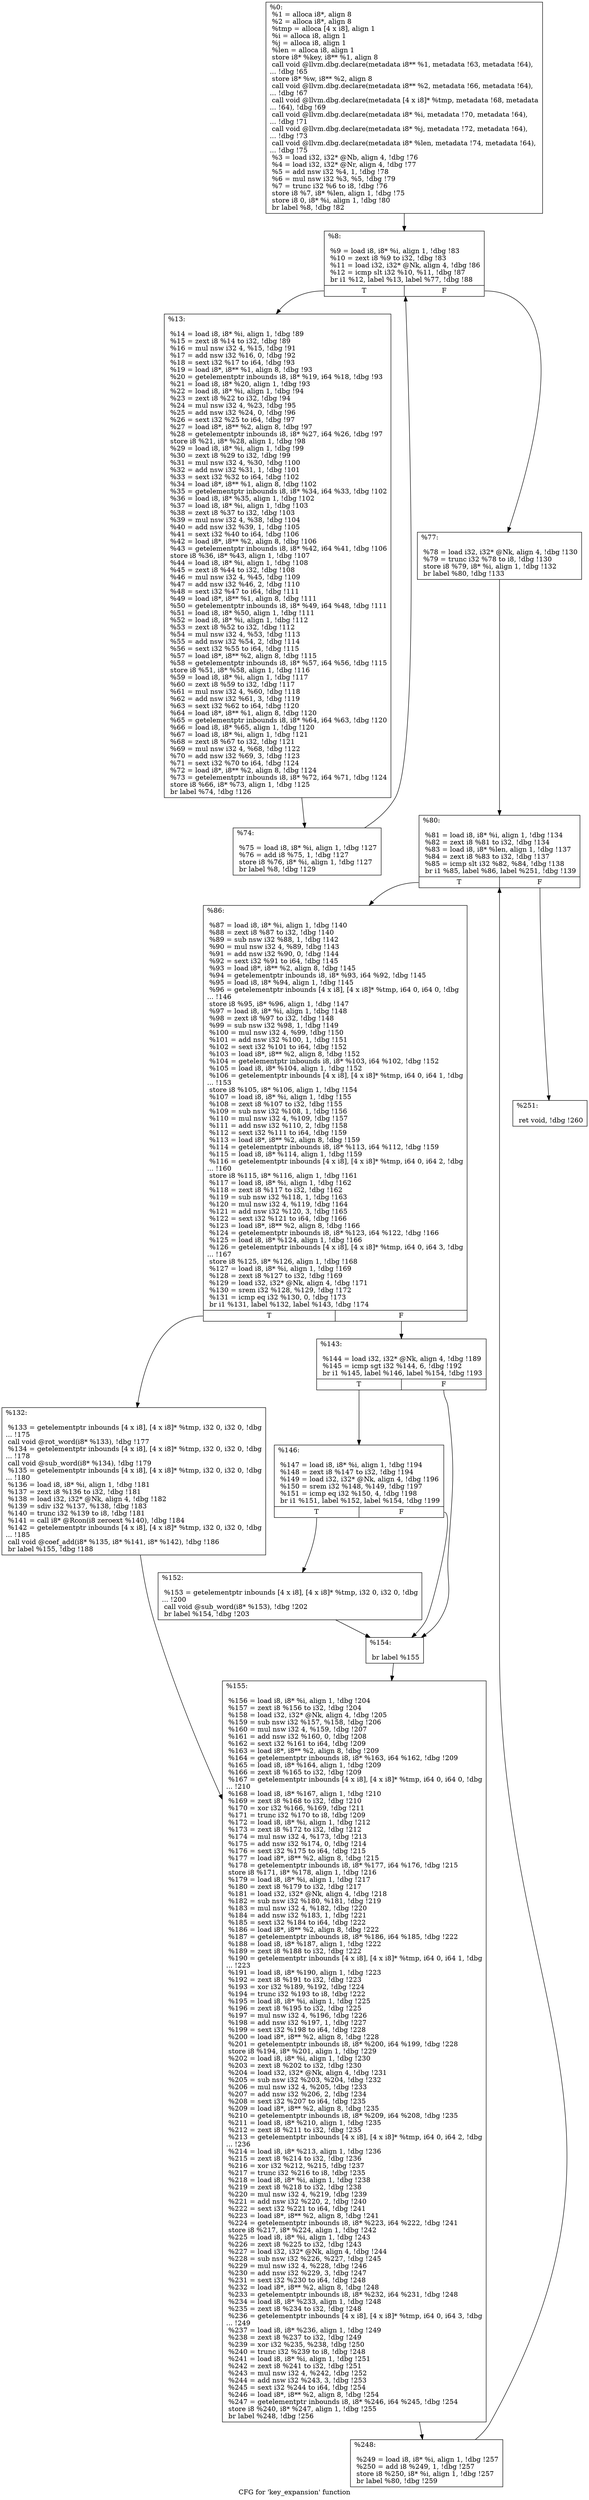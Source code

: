 digraph "CFG for 'key_expansion' function" {
	label="CFG for 'key_expansion' function";

	Node0x55ce628211f0 [shape=record,label="{%0:\l  %1 = alloca i8*, align 8\l  %2 = alloca i8*, align 8\l  %tmp = alloca [4 x i8], align 1\l  %i = alloca i8, align 1\l  %j = alloca i8, align 1\l  %len = alloca i8, align 1\l  store i8* %key, i8** %1, align 8\l  call void @llvm.dbg.declare(metadata i8** %1, metadata !63, metadata !64),\l... !dbg !65\l  store i8* %w, i8** %2, align 8\l  call void @llvm.dbg.declare(metadata i8** %2, metadata !66, metadata !64),\l... !dbg !67\l  call void @llvm.dbg.declare(metadata [4 x i8]* %tmp, metadata !68, metadata\l... !64), !dbg !69\l  call void @llvm.dbg.declare(metadata i8* %i, metadata !70, metadata !64),\l... !dbg !71\l  call void @llvm.dbg.declare(metadata i8* %j, metadata !72, metadata !64),\l... !dbg !73\l  call void @llvm.dbg.declare(metadata i8* %len, metadata !74, metadata !64),\l... !dbg !75\l  %3 = load i32, i32* @Nb, align 4, !dbg !76\l  %4 = load i32, i32* @Nr, align 4, !dbg !77\l  %5 = add nsw i32 %4, 1, !dbg !78\l  %6 = mul nsw i32 %3, %5, !dbg !79\l  %7 = trunc i32 %6 to i8, !dbg !76\l  store i8 %7, i8* %len, align 1, !dbg !75\l  store i8 0, i8* %i, align 1, !dbg !80\l  br label %8, !dbg !82\l}"];
	Node0x55ce628211f0 -> Node0x55ce62821240;
	Node0x55ce62821240 [shape=record,label="{%8:\l\l  %9 = load i8, i8* %i, align 1, !dbg !83\l  %10 = zext i8 %9 to i32, !dbg !83\l  %11 = load i32, i32* @Nk, align 4, !dbg !86\l  %12 = icmp slt i32 %10, %11, !dbg !87\l  br i1 %12, label %13, label %77, !dbg !88\l|{<s0>T|<s1>F}}"];
	Node0x55ce62821240:s0 -> Node0x55ce62821290;
	Node0x55ce62821240:s1 -> Node0x55ce62821330;
	Node0x55ce62821290 [shape=record,label="{%13:\l\l  %14 = load i8, i8* %i, align 1, !dbg !89\l  %15 = zext i8 %14 to i32, !dbg !89\l  %16 = mul nsw i32 4, %15, !dbg !91\l  %17 = add nsw i32 %16, 0, !dbg !92\l  %18 = sext i32 %17 to i64, !dbg !93\l  %19 = load i8*, i8** %1, align 8, !dbg !93\l  %20 = getelementptr inbounds i8, i8* %19, i64 %18, !dbg !93\l  %21 = load i8, i8* %20, align 1, !dbg !93\l  %22 = load i8, i8* %i, align 1, !dbg !94\l  %23 = zext i8 %22 to i32, !dbg !94\l  %24 = mul nsw i32 4, %23, !dbg !95\l  %25 = add nsw i32 %24, 0, !dbg !96\l  %26 = sext i32 %25 to i64, !dbg !97\l  %27 = load i8*, i8** %2, align 8, !dbg !97\l  %28 = getelementptr inbounds i8, i8* %27, i64 %26, !dbg !97\l  store i8 %21, i8* %28, align 1, !dbg !98\l  %29 = load i8, i8* %i, align 1, !dbg !99\l  %30 = zext i8 %29 to i32, !dbg !99\l  %31 = mul nsw i32 4, %30, !dbg !100\l  %32 = add nsw i32 %31, 1, !dbg !101\l  %33 = sext i32 %32 to i64, !dbg !102\l  %34 = load i8*, i8** %1, align 8, !dbg !102\l  %35 = getelementptr inbounds i8, i8* %34, i64 %33, !dbg !102\l  %36 = load i8, i8* %35, align 1, !dbg !102\l  %37 = load i8, i8* %i, align 1, !dbg !103\l  %38 = zext i8 %37 to i32, !dbg !103\l  %39 = mul nsw i32 4, %38, !dbg !104\l  %40 = add nsw i32 %39, 1, !dbg !105\l  %41 = sext i32 %40 to i64, !dbg !106\l  %42 = load i8*, i8** %2, align 8, !dbg !106\l  %43 = getelementptr inbounds i8, i8* %42, i64 %41, !dbg !106\l  store i8 %36, i8* %43, align 1, !dbg !107\l  %44 = load i8, i8* %i, align 1, !dbg !108\l  %45 = zext i8 %44 to i32, !dbg !108\l  %46 = mul nsw i32 4, %45, !dbg !109\l  %47 = add nsw i32 %46, 2, !dbg !110\l  %48 = sext i32 %47 to i64, !dbg !111\l  %49 = load i8*, i8** %1, align 8, !dbg !111\l  %50 = getelementptr inbounds i8, i8* %49, i64 %48, !dbg !111\l  %51 = load i8, i8* %50, align 1, !dbg !111\l  %52 = load i8, i8* %i, align 1, !dbg !112\l  %53 = zext i8 %52 to i32, !dbg !112\l  %54 = mul nsw i32 4, %53, !dbg !113\l  %55 = add nsw i32 %54, 2, !dbg !114\l  %56 = sext i32 %55 to i64, !dbg !115\l  %57 = load i8*, i8** %2, align 8, !dbg !115\l  %58 = getelementptr inbounds i8, i8* %57, i64 %56, !dbg !115\l  store i8 %51, i8* %58, align 1, !dbg !116\l  %59 = load i8, i8* %i, align 1, !dbg !117\l  %60 = zext i8 %59 to i32, !dbg !117\l  %61 = mul nsw i32 4, %60, !dbg !118\l  %62 = add nsw i32 %61, 3, !dbg !119\l  %63 = sext i32 %62 to i64, !dbg !120\l  %64 = load i8*, i8** %1, align 8, !dbg !120\l  %65 = getelementptr inbounds i8, i8* %64, i64 %63, !dbg !120\l  %66 = load i8, i8* %65, align 1, !dbg !120\l  %67 = load i8, i8* %i, align 1, !dbg !121\l  %68 = zext i8 %67 to i32, !dbg !121\l  %69 = mul nsw i32 4, %68, !dbg !122\l  %70 = add nsw i32 %69, 3, !dbg !123\l  %71 = sext i32 %70 to i64, !dbg !124\l  %72 = load i8*, i8** %2, align 8, !dbg !124\l  %73 = getelementptr inbounds i8, i8* %72, i64 %71, !dbg !124\l  store i8 %66, i8* %73, align 1, !dbg !125\l  br label %74, !dbg !126\l}"];
	Node0x55ce62821290 -> Node0x55ce628212e0;
	Node0x55ce628212e0 [shape=record,label="{%74:\l\l  %75 = load i8, i8* %i, align 1, !dbg !127\l  %76 = add i8 %75, 1, !dbg !127\l  store i8 %76, i8* %i, align 1, !dbg !127\l  br label %8, !dbg !129\l}"];
	Node0x55ce628212e0 -> Node0x55ce62821240;
	Node0x55ce62821330 [shape=record,label="{%77:\l\l  %78 = load i32, i32* @Nk, align 4, !dbg !130\l  %79 = trunc i32 %78 to i8, !dbg !130\l  store i8 %79, i8* %i, align 1, !dbg !132\l  br label %80, !dbg !133\l}"];
	Node0x55ce62821330 -> Node0x55ce62821380;
	Node0x55ce62821380 [shape=record,label="{%80:\l\l  %81 = load i8, i8* %i, align 1, !dbg !134\l  %82 = zext i8 %81 to i32, !dbg !134\l  %83 = load i8, i8* %len, align 1, !dbg !137\l  %84 = zext i8 %83 to i32, !dbg !137\l  %85 = icmp slt i32 %82, %84, !dbg !138\l  br i1 %85, label %86, label %251, !dbg !139\l|{<s0>T|<s1>F}}"];
	Node0x55ce62821380:s0 -> Node0x55ce628213d0;
	Node0x55ce62821380:s1 -> Node0x55ce62821650;
	Node0x55ce628213d0 [shape=record,label="{%86:\l\l  %87 = load i8, i8* %i, align 1, !dbg !140\l  %88 = zext i8 %87 to i32, !dbg !140\l  %89 = sub nsw i32 %88, 1, !dbg !142\l  %90 = mul nsw i32 4, %89, !dbg !143\l  %91 = add nsw i32 %90, 0, !dbg !144\l  %92 = sext i32 %91 to i64, !dbg !145\l  %93 = load i8*, i8** %2, align 8, !dbg !145\l  %94 = getelementptr inbounds i8, i8* %93, i64 %92, !dbg !145\l  %95 = load i8, i8* %94, align 1, !dbg !145\l  %96 = getelementptr inbounds [4 x i8], [4 x i8]* %tmp, i64 0, i64 0, !dbg\l... !146\l  store i8 %95, i8* %96, align 1, !dbg !147\l  %97 = load i8, i8* %i, align 1, !dbg !148\l  %98 = zext i8 %97 to i32, !dbg !148\l  %99 = sub nsw i32 %98, 1, !dbg !149\l  %100 = mul nsw i32 4, %99, !dbg !150\l  %101 = add nsw i32 %100, 1, !dbg !151\l  %102 = sext i32 %101 to i64, !dbg !152\l  %103 = load i8*, i8** %2, align 8, !dbg !152\l  %104 = getelementptr inbounds i8, i8* %103, i64 %102, !dbg !152\l  %105 = load i8, i8* %104, align 1, !dbg !152\l  %106 = getelementptr inbounds [4 x i8], [4 x i8]* %tmp, i64 0, i64 1, !dbg\l... !153\l  store i8 %105, i8* %106, align 1, !dbg !154\l  %107 = load i8, i8* %i, align 1, !dbg !155\l  %108 = zext i8 %107 to i32, !dbg !155\l  %109 = sub nsw i32 %108, 1, !dbg !156\l  %110 = mul nsw i32 4, %109, !dbg !157\l  %111 = add nsw i32 %110, 2, !dbg !158\l  %112 = sext i32 %111 to i64, !dbg !159\l  %113 = load i8*, i8** %2, align 8, !dbg !159\l  %114 = getelementptr inbounds i8, i8* %113, i64 %112, !dbg !159\l  %115 = load i8, i8* %114, align 1, !dbg !159\l  %116 = getelementptr inbounds [4 x i8], [4 x i8]* %tmp, i64 0, i64 2, !dbg\l... !160\l  store i8 %115, i8* %116, align 1, !dbg !161\l  %117 = load i8, i8* %i, align 1, !dbg !162\l  %118 = zext i8 %117 to i32, !dbg !162\l  %119 = sub nsw i32 %118, 1, !dbg !163\l  %120 = mul nsw i32 4, %119, !dbg !164\l  %121 = add nsw i32 %120, 3, !dbg !165\l  %122 = sext i32 %121 to i64, !dbg !166\l  %123 = load i8*, i8** %2, align 8, !dbg !166\l  %124 = getelementptr inbounds i8, i8* %123, i64 %122, !dbg !166\l  %125 = load i8, i8* %124, align 1, !dbg !166\l  %126 = getelementptr inbounds [4 x i8], [4 x i8]* %tmp, i64 0, i64 3, !dbg\l... !167\l  store i8 %125, i8* %126, align 1, !dbg !168\l  %127 = load i8, i8* %i, align 1, !dbg !169\l  %128 = zext i8 %127 to i32, !dbg !169\l  %129 = load i32, i32* @Nk, align 4, !dbg !171\l  %130 = srem i32 %128, %129, !dbg !172\l  %131 = icmp eq i32 %130, 0, !dbg !173\l  br i1 %131, label %132, label %143, !dbg !174\l|{<s0>T|<s1>F}}"];
	Node0x55ce628213d0:s0 -> Node0x55ce62821420;
	Node0x55ce628213d0:s1 -> Node0x55ce62821470;
	Node0x55ce62821420 [shape=record,label="{%132:\l\l  %133 = getelementptr inbounds [4 x i8], [4 x i8]* %tmp, i32 0, i32 0, !dbg\l... !175\l  call void @rot_word(i8* %133), !dbg !177\l  %134 = getelementptr inbounds [4 x i8], [4 x i8]* %tmp, i32 0, i32 0, !dbg\l... !178\l  call void @sub_word(i8* %134), !dbg !179\l  %135 = getelementptr inbounds [4 x i8], [4 x i8]* %tmp, i32 0, i32 0, !dbg\l... !180\l  %136 = load i8, i8* %i, align 1, !dbg !181\l  %137 = zext i8 %136 to i32, !dbg !181\l  %138 = load i32, i32* @Nk, align 4, !dbg !182\l  %139 = sdiv i32 %137, %138, !dbg !183\l  %140 = trunc i32 %139 to i8, !dbg !181\l  %141 = call i8* @Rcon(i8 zeroext %140), !dbg !184\l  %142 = getelementptr inbounds [4 x i8], [4 x i8]* %tmp, i32 0, i32 0, !dbg\l... !185\l  call void @coef_add(i8* %135, i8* %141, i8* %142), !dbg !186\l  br label %155, !dbg !188\l}"];
	Node0x55ce62821420 -> Node0x55ce628215b0;
	Node0x55ce62821470 [shape=record,label="{%143:\l\l  %144 = load i32, i32* @Nk, align 4, !dbg !189\l  %145 = icmp sgt i32 %144, 6, !dbg !192\l  br i1 %145, label %146, label %154, !dbg !193\l|{<s0>T|<s1>F}}"];
	Node0x55ce62821470:s0 -> Node0x55ce628214c0;
	Node0x55ce62821470:s1 -> Node0x55ce62821560;
	Node0x55ce628214c0 [shape=record,label="{%146:\l\l  %147 = load i8, i8* %i, align 1, !dbg !194\l  %148 = zext i8 %147 to i32, !dbg !194\l  %149 = load i32, i32* @Nk, align 4, !dbg !196\l  %150 = srem i32 %148, %149, !dbg !197\l  %151 = icmp eq i32 %150, 4, !dbg !198\l  br i1 %151, label %152, label %154, !dbg !199\l|{<s0>T|<s1>F}}"];
	Node0x55ce628214c0:s0 -> Node0x55ce62821510;
	Node0x55ce628214c0:s1 -> Node0x55ce62821560;
	Node0x55ce62821510 [shape=record,label="{%152:\l\l  %153 = getelementptr inbounds [4 x i8], [4 x i8]* %tmp, i32 0, i32 0, !dbg\l... !200\l  call void @sub_word(i8* %153), !dbg !202\l  br label %154, !dbg !203\l}"];
	Node0x55ce62821510 -> Node0x55ce62821560;
	Node0x55ce62821560 [shape=record,label="{%154:\l\l  br label %155\l}"];
	Node0x55ce62821560 -> Node0x55ce628215b0;
	Node0x55ce628215b0 [shape=record,label="{%155:\l\l  %156 = load i8, i8* %i, align 1, !dbg !204\l  %157 = zext i8 %156 to i32, !dbg !204\l  %158 = load i32, i32* @Nk, align 4, !dbg !205\l  %159 = sub nsw i32 %157, %158, !dbg !206\l  %160 = mul nsw i32 4, %159, !dbg !207\l  %161 = add nsw i32 %160, 0, !dbg !208\l  %162 = sext i32 %161 to i64, !dbg !209\l  %163 = load i8*, i8** %2, align 8, !dbg !209\l  %164 = getelementptr inbounds i8, i8* %163, i64 %162, !dbg !209\l  %165 = load i8, i8* %164, align 1, !dbg !209\l  %166 = zext i8 %165 to i32, !dbg !209\l  %167 = getelementptr inbounds [4 x i8], [4 x i8]* %tmp, i64 0, i64 0, !dbg\l... !210\l  %168 = load i8, i8* %167, align 1, !dbg !210\l  %169 = zext i8 %168 to i32, !dbg !210\l  %170 = xor i32 %166, %169, !dbg !211\l  %171 = trunc i32 %170 to i8, !dbg !209\l  %172 = load i8, i8* %i, align 1, !dbg !212\l  %173 = zext i8 %172 to i32, !dbg !212\l  %174 = mul nsw i32 4, %173, !dbg !213\l  %175 = add nsw i32 %174, 0, !dbg !214\l  %176 = sext i32 %175 to i64, !dbg !215\l  %177 = load i8*, i8** %2, align 8, !dbg !215\l  %178 = getelementptr inbounds i8, i8* %177, i64 %176, !dbg !215\l  store i8 %171, i8* %178, align 1, !dbg !216\l  %179 = load i8, i8* %i, align 1, !dbg !217\l  %180 = zext i8 %179 to i32, !dbg !217\l  %181 = load i32, i32* @Nk, align 4, !dbg !218\l  %182 = sub nsw i32 %180, %181, !dbg !219\l  %183 = mul nsw i32 4, %182, !dbg !220\l  %184 = add nsw i32 %183, 1, !dbg !221\l  %185 = sext i32 %184 to i64, !dbg !222\l  %186 = load i8*, i8** %2, align 8, !dbg !222\l  %187 = getelementptr inbounds i8, i8* %186, i64 %185, !dbg !222\l  %188 = load i8, i8* %187, align 1, !dbg !222\l  %189 = zext i8 %188 to i32, !dbg !222\l  %190 = getelementptr inbounds [4 x i8], [4 x i8]* %tmp, i64 0, i64 1, !dbg\l... !223\l  %191 = load i8, i8* %190, align 1, !dbg !223\l  %192 = zext i8 %191 to i32, !dbg !223\l  %193 = xor i32 %189, %192, !dbg !224\l  %194 = trunc i32 %193 to i8, !dbg !222\l  %195 = load i8, i8* %i, align 1, !dbg !225\l  %196 = zext i8 %195 to i32, !dbg !225\l  %197 = mul nsw i32 4, %196, !dbg !226\l  %198 = add nsw i32 %197, 1, !dbg !227\l  %199 = sext i32 %198 to i64, !dbg !228\l  %200 = load i8*, i8** %2, align 8, !dbg !228\l  %201 = getelementptr inbounds i8, i8* %200, i64 %199, !dbg !228\l  store i8 %194, i8* %201, align 1, !dbg !229\l  %202 = load i8, i8* %i, align 1, !dbg !230\l  %203 = zext i8 %202 to i32, !dbg !230\l  %204 = load i32, i32* @Nk, align 4, !dbg !231\l  %205 = sub nsw i32 %203, %204, !dbg !232\l  %206 = mul nsw i32 4, %205, !dbg !233\l  %207 = add nsw i32 %206, 2, !dbg !234\l  %208 = sext i32 %207 to i64, !dbg !235\l  %209 = load i8*, i8** %2, align 8, !dbg !235\l  %210 = getelementptr inbounds i8, i8* %209, i64 %208, !dbg !235\l  %211 = load i8, i8* %210, align 1, !dbg !235\l  %212 = zext i8 %211 to i32, !dbg !235\l  %213 = getelementptr inbounds [4 x i8], [4 x i8]* %tmp, i64 0, i64 2, !dbg\l... !236\l  %214 = load i8, i8* %213, align 1, !dbg !236\l  %215 = zext i8 %214 to i32, !dbg !236\l  %216 = xor i32 %212, %215, !dbg !237\l  %217 = trunc i32 %216 to i8, !dbg !235\l  %218 = load i8, i8* %i, align 1, !dbg !238\l  %219 = zext i8 %218 to i32, !dbg !238\l  %220 = mul nsw i32 4, %219, !dbg !239\l  %221 = add nsw i32 %220, 2, !dbg !240\l  %222 = sext i32 %221 to i64, !dbg !241\l  %223 = load i8*, i8** %2, align 8, !dbg !241\l  %224 = getelementptr inbounds i8, i8* %223, i64 %222, !dbg !241\l  store i8 %217, i8* %224, align 1, !dbg !242\l  %225 = load i8, i8* %i, align 1, !dbg !243\l  %226 = zext i8 %225 to i32, !dbg !243\l  %227 = load i32, i32* @Nk, align 4, !dbg !244\l  %228 = sub nsw i32 %226, %227, !dbg !245\l  %229 = mul nsw i32 4, %228, !dbg !246\l  %230 = add nsw i32 %229, 3, !dbg !247\l  %231 = sext i32 %230 to i64, !dbg !248\l  %232 = load i8*, i8** %2, align 8, !dbg !248\l  %233 = getelementptr inbounds i8, i8* %232, i64 %231, !dbg !248\l  %234 = load i8, i8* %233, align 1, !dbg !248\l  %235 = zext i8 %234 to i32, !dbg !248\l  %236 = getelementptr inbounds [4 x i8], [4 x i8]* %tmp, i64 0, i64 3, !dbg\l... !249\l  %237 = load i8, i8* %236, align 1, !dbg !249\l  %238 = zext i8 %237 to i32, !dbg !249\l  %239 = xor i32 %235, %238, !dbg !250\l  %240 = trunc i32 %239 to i8, !dbg !248\l  %241 = load i8, i8* %i, align 1, !dbg !251\l  %242 = zext i8 %241 to i32, !dbg !251\l  %243 = mul nsw i32 4, %242, !dbg !252\l  %244 = add nsw i32 %243, 3, !dbg !253\l  %245 = sext i32 %244 to i64, !dbg !254\l  %246 = load i8*, i8** %2, align 8, !dbg !254\l  %247 = getelementptr inbounds i8, i8* %246, i64 %245, !dbg !254\l  store i8 %240, i8* %247, align 1, !dbg !255\l  br label %248, !dbg !256\l}"];
	Node0x55ce628215b0 -> Node0x55ce62821600;
	Node0x55ce62821600 [shape=record,label="{%248:\l\l  %249 = load i8, i8* %i, align 1, !dbg !257\l  %250 = add i8 %249, 1, !dbg !257\l  store i8 %250, i8* %i, align 1, !dbg !257\l  br label %80, !dbg !259\l}"];
	Node0x55ce62821600 -> Node0x55ce62821380;
	Node0x55ce62821650 [shape=record,label="{%251:\l\l  ret void, !dbg !260\l}"];
}
